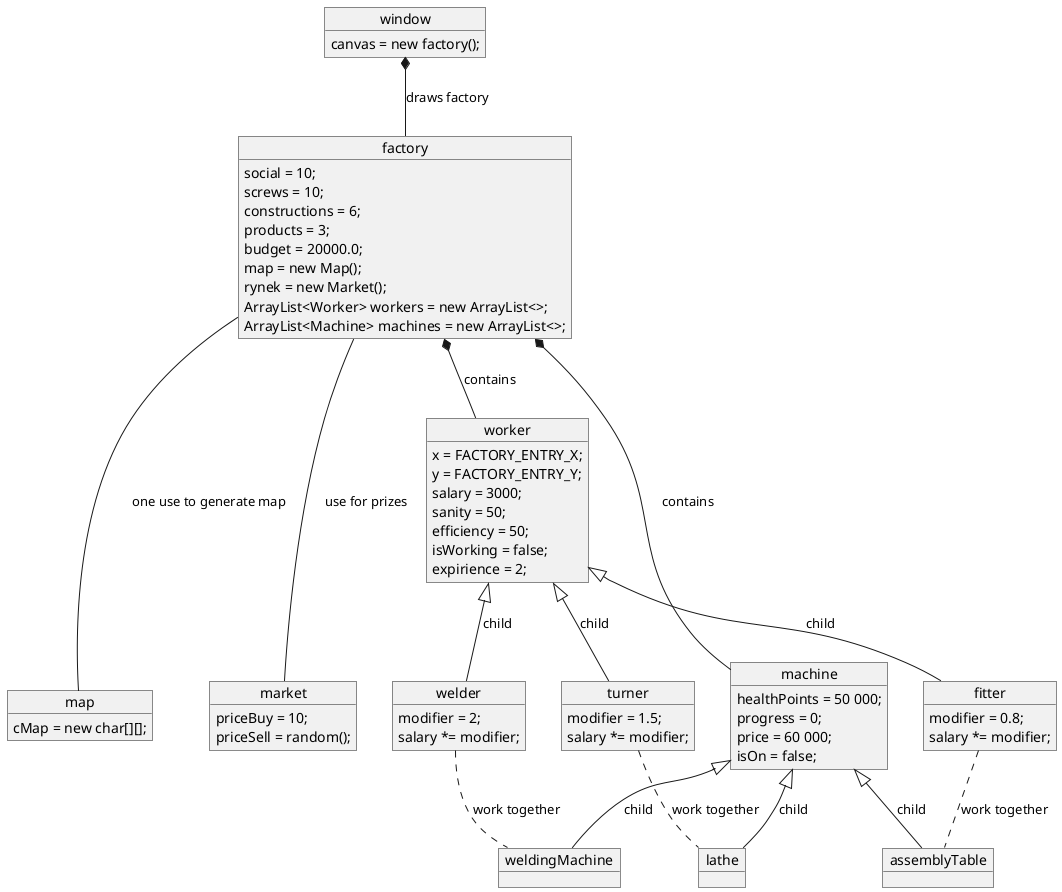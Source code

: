 @startuml
'https://plantuml.com/sequence-diagram

object window

window : canvas = new factory();

object factory

factory : social = 10;
factory : screws = 10;
factory : constructions = 6;
factory : products = 3;
factory : budget = 20000.0;
factory : map = new Map();
factory : rynek = new Market();

factory : ArrayList<Worker> workers = new ArrayList<>;
factory : ArrayList<Machine> machines = new ArrayList<>;


object map

map : cMap = new char[][];

object market

market : priceBuy = 10;
market : priceSell = random();

object worker

worker : x = FACTORY_ENTRY_X;
worker : y = FACTORY_ENTRY_Y;
worker : salary = 3000;
worker : sanity = 50;
worker : efficiency = 50;
worker : isWorking = false;
worker : expirience = 2;

object welder

welder : modifier = 2;
welder : salary *= modifier;

object turner

turner : modifier = 1.5;
turner : salary *= modifier;

object fitter

fitter : modifier = 0.8;
fitter : salary *= modifier;


object machine

machine : healthPoints = 50 000;
machine : progress = 0;
machine : price = 60 000;
machine : isOn = false;

object weldingMachine

object lathe

object assemblyTable


window *-- factory : draws factory
factory --- map : one use to generate map
factory --- market : use for prizes
factory *-- worker : contains
factory *-- machine : contains
worker <|-- welder : child
worker <|-- turner : child
worker <|-- fitter :child

machine <|-- weldingMachine : child
machine <|-- lathe : child
machine <|-- assemblyTable :child

welder .. weldingMachine : work together
turner .. lathe : work together
fitter .. assemblyTable : work together



@enduml